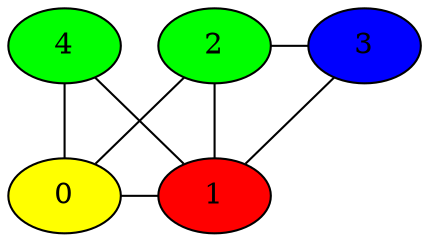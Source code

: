 graph G { 
	2 -- 3 -- 1;
	2 -- 1;
	2 -- 0 -- 1;
	4 -- 0;
	4 -- 1;
	{rank=same 2 3}
	{rank=same 0 1}
	{rank=same 4}
	0 [style=filled, fillcolor=yellow]
	1 [style=filled, fillcolor=red]
	2 [style=filled, fillcolor=green]
	3 [style=filled, fillcolor=blue]
	4 [style=filled, fillcolor=green]
}